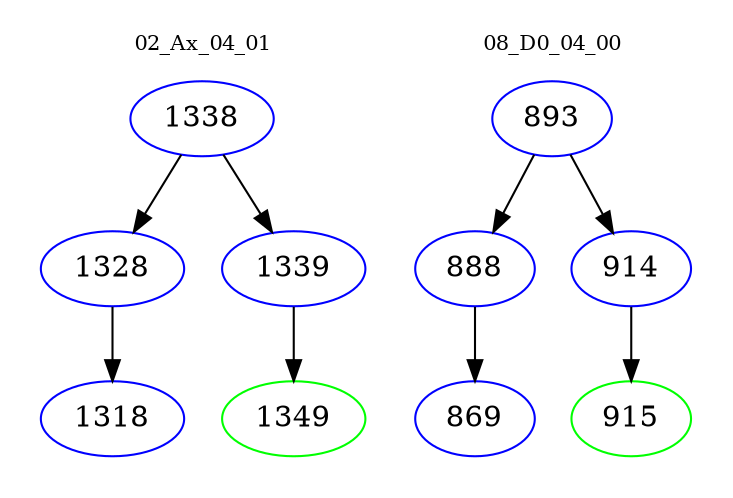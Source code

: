 digraph{
subgraph cluster_0 {
color = white
label = "02_Ax_04_01";
fontsize=10;
T0_1338 [label="1338", color="blue"]
T0_1338 -> T0_1328 [color="black"]
T0_1328 [label="1328", color="blue"]
T0_1328 -> T0_1318 [color="black"]
T0_1318 [label="1318", color="blue"]
T0_1338 -> T0_1339 [color="black"]
T0_1339 [label="1339", color="blue"]
T0_1339 -> T0_1349 [color="black"]
T0_1349 [label="1349", color="green"]
}
subgraph cluster_1 {
color = white
label = "08_D0_04_00";
fontsize=10;
T1_893 [label="893", color="blue"]
T1_893 -> T1_888 [color="black"]
T1_888 [label="888", color="blue"]
T1_888 -> T1_869 [color="black"]
T1_869 [label="869", color="blue"]
T1_893 -> T1_914 [color="black"]
T1_914 [label="914", color="blue"]
T1_914 -> T1_915 [color="black"]
T1_915 [label="915", color="green"]
}
}
